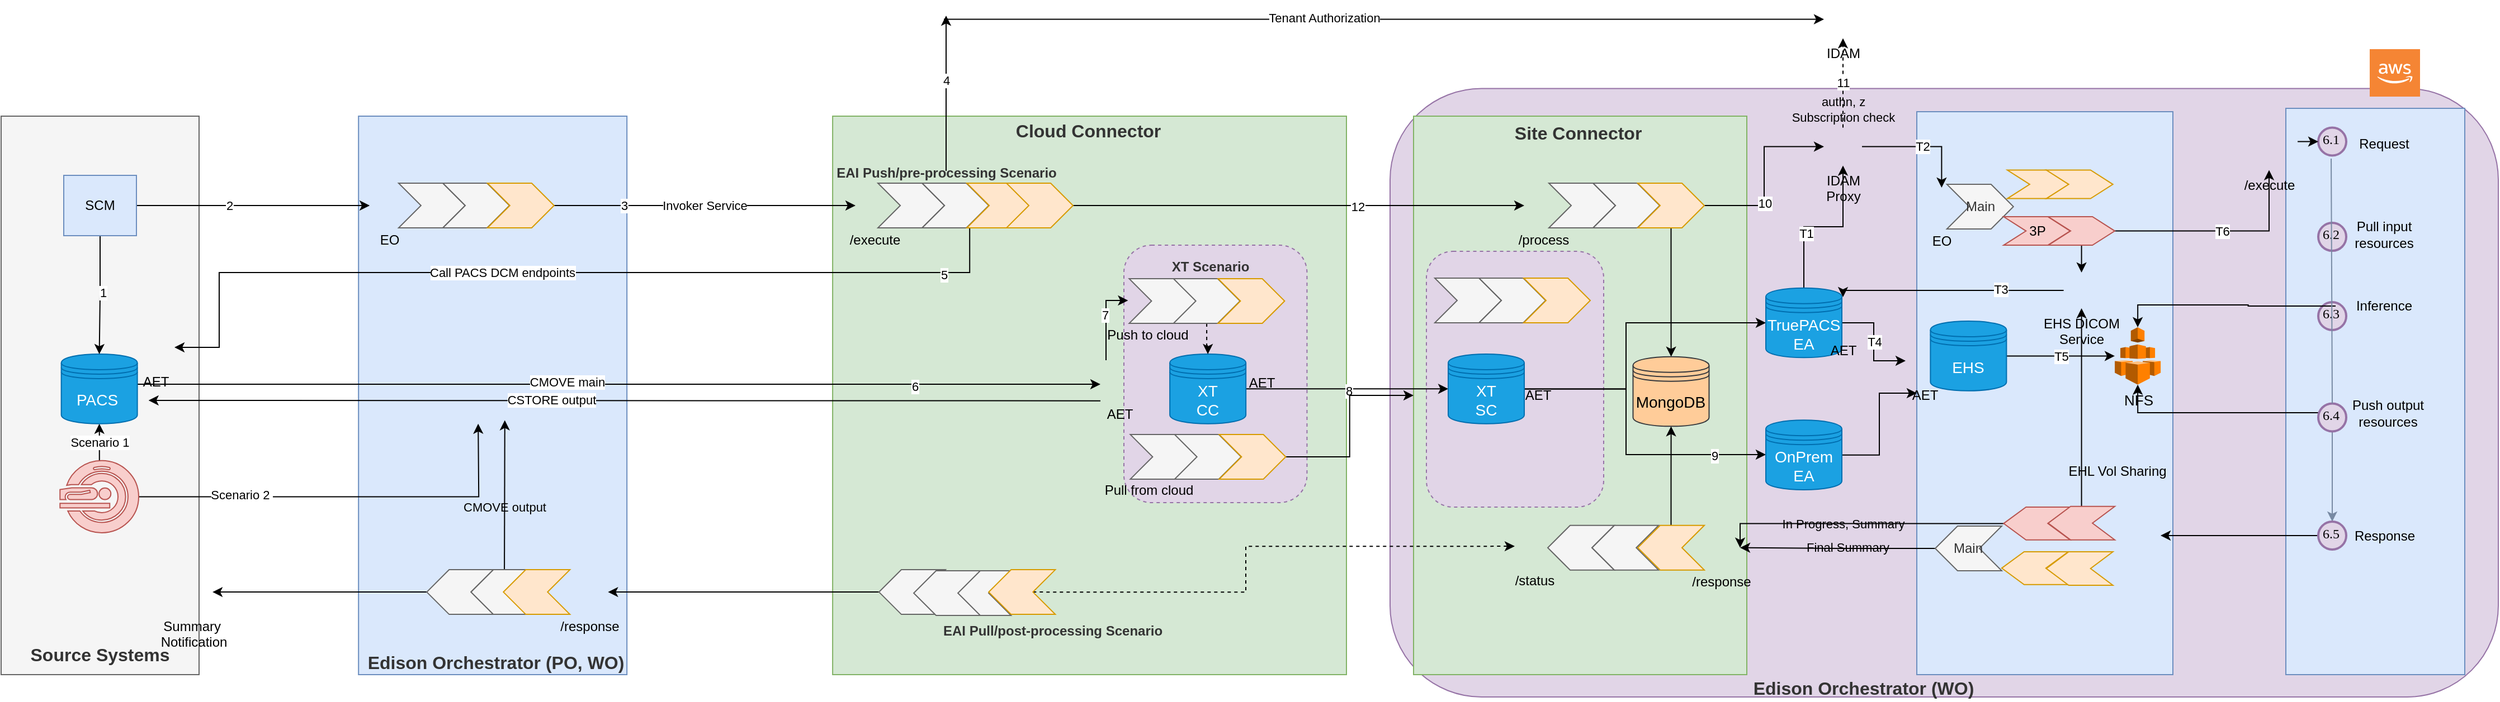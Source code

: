 <mxfile version="16.4.5" type="github">
  <diagram id="Tz2HhyrUHWOXNev4stH1" name="Page-2">
    <mxGraphModel dx="2062" dy="-406" grid="1" gridSize="10" guides="1" tooltips="1" connect="1" arrows="1" fold="1" page="0" pageScale="1" pageWidth="850" pageHeight="1100" math="0" shadow="0">
      <root>
        <mxCell id="myIwbRaZVC_E4C9uunCO-0" />
        <mxCell id="myIwbRaZVC_E4C9uunCO-1" parent="myIwbRaZVC_E4C9uunCO-0" />
        <mxCell id="nC5BWbBNHWPFv3tiznkC-10" value="" style="rounded=1;whiteSpace=wrap;html=1;labelBackgroundColor=none;fillColor=#e1d5e7;strokeColor=#9673a6;" parent="myIwbRaZVC_E4C9uunCO-1" vertex="1">
          <mxGeometry x="999" y="1515.25" width="991" height="544.75" as="geometry" />
        </mxCell>
        <mxCell id="q525oqmR9Ik2567Cov87-82" value="" style="rounded=0;whiteSpace=wrap;html=1;fillColor=#d5e8d4;strokeColor=#82b366;" parent="myIwbRaZVC_E4C9uunCO-1" vertex="1">
          <mxGeometry x="1020" y="1540" width="298" height="500" as="geometry" />
        </mxCell>
        <mxCell id="FsGYFDfkbAL3ZRBcVbpy-31" value="" style="rounded=1;whiteSpace=wrap;html=1;fillColor=#e1d5e7;dashed=1;strokeColor=#9673a6;" parent="myIwbRaZVC_E4C9uunCO-1" vertex="1">
          <mxGeometry x="1031.5" y="1661" width="158.5" height="229" as="geometry" />
        </mxCell>
        <mxCell id="6MZSM7XvLLBCz90r0ZZN-89" value="" style="rounded=0;whiteSpace=wrap;html=1;fillColor=#dae8fc;strokeColor=#6c8ebf;" parent="myIwbRaZVC_E4C9uunCO-1" vertex="1">
          <mxGeometry x="1470" y="1536" width="229" height="504" as="geometry" />
        </mxCell>
        <mxCell id="q525oqmR9Ik2567Cov87-46" value="" style="rounded=0;whiteSpace=wrap;html=1;fillColor=#d5e8d4;strokeColor=#82b366;" parent="myIwbRaZVC_E4C9uunCO-1" vertex="1">
          <mxGeometry x="500.55" y="1540" width="459.45" height="500" as="geometry" />
        </mxCell>
        <mxCell id="6MZSM7XvLLBCz90r0ZZN-74" value="" style="rounded=1;whiteSpace=wrap;html=1;fillColor=#e1d5e7;dashed=1;strokeColor=#9673a6;" parent="myIwbRaZVC_E4C9uunCO-1" vertex="1">
          <mxGeometry x="761" y="1655.54" width="163.72" height="230.46" as="geometry" />
        </mxCell>
        <mxCell id="q525oqmR9Ik2567Cov87-49" value="" style="rounded=0;whiteSpace=wrap;html=1;fillColor=#f5f5f5;strokeColor=#666666;fontColor=#333333;" parent="myIwbRaZVC_E4C9uunCO-1" vertex="1">
          <mxGeometry x="-243" y="1540" width="177" height="500" as="geometry" />
        </mxCell>
        <mxCell id="q525oqmR9Ik2567Cov87-47" value="" style="rounded=0;whiteSpace=wrap;html=1;fillColor=#dae8fc;strokeColor=#6c8ebf;" parent="myIwbRaZVC_E4C9uunCO-1" vertex="1">
          <mxGeometry x="76.59" y="1540" width="240" height="500" as="geometry" />
        </mxCell>
        <mxCell id="q525oqmR9Ik2567Cov87-51" value="Scenario 1" style="edgeStyle=orthogonalEdgeStyle;rounded=0;orthogonalLoop=1;jettySize=auto;html=1;entryX=0.5;entryY=1;entryDx=0;entryDy=0;" parent="myIwbRaZVC_E4C9uunCO-1" source="6WOh82OjY7P1tJpJxM6a-67" target="q525oqmR9Ik2567Cov87-2" edge="1">
          <mxGeometry relative="1" as="geometry" />
        </mxCell>
        <mxCell id="q525oqmR9Ik2567Cov87-52" value="" style="edgeStyle=orthogonalEdgeStyle;rounded=0;orthogonalLoop=1;jettySize=auto;html=1;entryX=0.5;entryY=1;entryDx=0;entryDy=0;" parent="myIwbRaZVC_E4C9uunCO-1" source="6WOh82OjY7P1tJpJxM6a-67" edge="1">
          <mxGeometry relative="1" as="geometry">
            <mxPoint x="183.59" y="1815.36" as="targetPoint" />
          </mxGeometry>
        </mxCell>
        <mxCell id="q525oqmR9Ik2567Cov87-53" value="Scenario 2&amp;nbsp;" style="edgeLabel;html=1;align=center;verticalAlign=middle;resizable=0;points=[];" parent="q525oqmR9Ik2567Cov87-52" vertex="1" connectable="0">
          <mxGeometry x="-0.502" y="2" relative="1" as="geometry">
            <mxPoint as="offset" />
          </mxGeometry>
        </mxCell>
        <mxCell id="6WOh82OjY7P1tJpJxM6a-67" value="" style="shape=mxgraph.signs.healthcare.mri;html=1;fillColor=#f8cecc;strokeColor=#b85450;verticalLabelPosition=bottom;verticalAlign=top;align=center;fontSize=14;" parent="myIwbRaZVC_E4C9uunCO-1" vertex="1">
          <mxGeometry x="-190.35" y="1848.39" width="70.35" height="64.61" as="geometry" />
        </mxCell>
        <mxCell id="q525oqmR9Ik2567Cov87-13" value="" style="edgeStyle=orthogonalEdgeStyle;rounded=0;orthogonalLoop=1;jettySize=auto;html=1;" parent="myIwbRaZVC_E4C9uunCO-1" source="q525oqmR9Ik2567Cov87-2" target="q525oqmR9Ik2567Cov87-19" edge="1">
          <mxGeometry relative="1" as="geometry">
            <mxPoint x="149.59" y="1784.18" as="targetPoint" />
            <Array as="points">
              <mxPoint x="150" y="1780" />
              <mxPoint x="150" y="1780" />
            </Array>
          </mxGeometry>
        </mxCell>
        <mxCell id="q525oqmR9Ik2567Cov87-14" value="CMOVE main" style="edgeLabel;html=1;align=center;verticalAlign=middle;resizable=0;points=[];" parent="q525oqmR9Ik2567Cov87-13" vertex="1" connectable="0">
          <mxGeometry x="-0.109" y="2" relative="1" as="geometry">
            <mxPoint as="offset" />
          </mxGeometry>
        </mxCell>
        <mxCell id="q525oqmR9Ik2567Cov87-68" value="6" style="edgeLabel;html=1;align=center;verticalAlign=middle;resizable=0;points=[];" parent="q525oqmR9Ik2567Cov87-13" vertex="1" connectable="0">
          <mxGeometry x="0.613" y="-2" relative="1" as="geometry">
            <mxPoint as="offset" />
          </mxGeometry>
        </mxCell>
        <mxCell id="q525oqmR9Ik2567Cov87-2" value="PACS&amp;nbsp;" style="shape=datastore;whiteSpace=wrap;html=1;fontSize=14;fillColor=#1ba1e2;strokeColor=#006EAF;fontColor=#ffffff;" parent="myIwbRaZVC_E4C9uunCO-1" vertex="1">
          <mxGeometry x="-189.18" y="1753" width="68" height="62.36" as="geometry" />
        </mxCell>
        <mxCell id="q525oqmR9Ik2567Cov87-3" value="/execute" style="shape=image;html=1;verticalAlign=top;verticalLabelPosition=bottom;labelBackgroundColor=none;imageAspect=0;aspect=fixed;image=https://cdn4.iconfinder.com/data/icons/web-development-5/500/api-code-window-128.png" parent="myIwbRaZVC_E4C9uunCO-1" vertex="1">
          <mxGeometry x="521" y="1603" width="34" height="34" as="geometry" />
        </mxCell>
        <mxCell id="q525oqmR9Ik2567Cov87-10" value="Invoker Service" style="edgeStyle=orthogonalEdgeStyle;rounded=0;orthogonalLoop=1;jettySize=auto;html=1;entryX=0;entryY=0.5;entryDx=0;entryDy=0;exitX=1;exitY=0.5;exitDx=0;exitDy=0;" parent="myIwbRaZVC_E4C9uunCO-1" source="q525oqmR9Ik2567Cov87-8" target="q525oqmR9Ik2567Cov87-3" edge="1">
          <mxGeometry relative="1" as="geometry">
            <mxPoint x="105.6" y="1720" as="targetPoint" />
            <Array as="points">
              <mxPoint x="390" y="1620" />
              <mxPoint x="390" y="1620" />
            </Array>
          </mxGeometry>
        </mxCell>
        <mxCell id="q525oqmR9Ik2567Cov87-69" value="3" style="edgeLabel;html=1;align=center;verticalAlign=middle;resizable=0;points=[];" parent="q525oqmR9Ik2567Cov87-10" vertex="1" connectable="0">
          <mxGeometry x="-0.535" relative="1" as="geometry">
            <mxPoint as="offset" />
          </mxGeometry>
        </mxCell>
        <mxCell id="q525oqmR9Ik2567Cov87-5" value="" style="shape=step;perimeter=stepPerimeter;whiteSpace=wrap;html=1;fixedSize=1;fillColor=#f5f5f5;strokeColor=#666666;fontColor=#333333;" parent="myIwbRaZVC_E4C9uunCO-1" vertex="1">
          <mxGeometry x="112.44" y="1600" width="59.5" height="40" as="geometry" />
        </mxCell>
        <mxCell id="q525oqmR9Ik2567Cov87-6" value="" style="shape=step;perimeter=stepPerimeter;whiteSpace=wrap;html=1;fixedSize=1;fillColor=#f5f5f5;strokeColor=#666666;fontColor=#333333;" parent="myIwbRaZVC_E4C9uunCO-1" vertex="1">
          <mxGeometry x="152.04" y="1600" width="59.5" height="40" as="geometry" />
        </mxCell>
        <mxCell id="q525oqmR9Ik2567Cov87-8" value="" style="shape=step;perimeter=stepPerimeter;whiteSpace=wrap;html=1;fixedSize=1;fillColor=#ffe6cc;strokeColor=#d79b00;" parent="myIwbRaZVC_E4C9uunCO-1" vertex="1">
          <mxGeometry x="191.94" y="1600" width="59.5" height="40" as="geometry" />
        </mxCell>
        <mxCell id="q525oqmR9Ik2567Cov87-11" value="Call PACS DCM endpoints" style="edgeStyle=orthogonalEdgeStyle;rounded=0;orthogonalLoop=1;jettySize=auto;html=1;exitX=0.75;exitY=1;exitDx=0;exitDy=0;" parent="myIwbRaZVC_E4C9uunCO-1" source="q525oqmR9Ik2567Cov87-37" target="q525oqmR9Ik2567Cov87-15" edge="1">
          <mxGeometry x="0.124" relative="1" as="geometry">
            <mxPoint x="115.7" y="1650" as="sourcePoint" />
            <mxPoint x="-44.68" y="1740" as="targetPoint" />
            <Array as="points">
              <mxPoint x="623" y="1680" />
              <mxPoint x="-48" y="1680" />
              <mxPoint x="-48" y="1747" />
            </Array>
            <mxPoint as="offset" />
          </mxGeometry>
        </mxCell>
        <mxCell id="q525oqmR9Ik2567Cov87-67" value="5" style="edgeLabel;html=1;align=center;verticalAlign=middle;resizable=0;points=[];" parent="q525oqmR9Ik2567Cov87-11" vertex="1" connectable="0">
          <mxGeometry x="-0.839" y="2" relative="1" as="geometry">
            <mxPoint as="offset" />
          </mxGeometry>
        </mxCell>
        <mxCell id="q525oqmR9Ik2567Cov87-15" value="AET" style="shape=image;html=1;verticalAlign=top;verticalLabelPosition=bottom;labelBackgroundColor=none;imageAspect=0;aspect=fixed;image=https://cdn4.iconfinder.com/data/icons/web-development-5/500/api-code-window-128.png" parent="myIwbRaZVC_E4C9uunCO-1" vertex="1">
          <mxGeometry x="-122.0" y="1730" width="34" height="34" as="geometry" />
        </mxCell>
        <mxCell id="r5pqU8U0AgEEiw9FuOvZ-11" value="" style="edgeStyle=orthogonalEdgeStyle;rounded=0;orthogonalLoop=1;jettySize=auto;html=1;entryX=0;entryY=0.5;entryDx=0;entryDy=0;" parent="myIwbRaZVC_E4C9uunCO-1" source="q525oqmR9Ik2567Cov87-19" target="u3qSGLMM-_wDBJlbKK_Q-0" edge="1">
          <mxGeometry relative="1" as="geometry">
            <Array as="points">
              <mxPoint x="745" y="1705" />
            </Array>
          </mxGeometry>
        </mxCell>
        <mxCell id="r5pqU8U0AgEEiw9FuOvZ-12" value="7" style="edgeLabel;html=1;align=center;verticalAlign=middle;resizable=0;points=[];" parent="r5pqU8U0AgEEiw9FuOvZ-11" connectable="0" vertex="1">
          <mxGeometry x="0.134" y="1" relative="1" as="geometry">
            <mxPoint y="1" as="offset" />
          </mxGeometry>
        </mxCell>
        <mxCell id="q525oqmR9Ik2567Cov87-19" value="AET" style="shape=image;html=1;verticalAlign=top;verticalLabelPosition=bottom;labelBackgroundColor=none;imageAspect=0;aspect=fixed;image=https://cdn4.iconfinder.com/data/icons/web-development-5/500/api-code-window-128.png" parent="myIwbRaZVC_E4C9uunCO-1" vertex="1">
          <mxGeometry x="740" y="1758.5" width="34" height="34" as="geometry" />
        </mxCell>
        <mxCell id="q525oqmR9Ik2567Cov87-63" value="" style="edgeStyle=orthogonalEdgeStyle;rounded=0;orthogonalLoop=1;jettySize=auto;html=1;entryX=0;entryY=0.5;entryDx=0;entryDy=0;" parent="myIwbRaZVC_E4C9uunCO-1" source="q525oqmR9Ik2567Cov87-28" target="q525oqmR9Ik2567Cov87-83" edge="1">
          <mxGeometry relative="1" as="geometry">
            <mxPoint x="936" y="1784" as="targetPoint" />
          </mxGeometry>
        </mxCell>
        <mxCell id="q525oqmR9Ik2567Cov87-75" value="8" style="edgeLabel;html=1;align=center;verticalAlign=middle;resizable=0;points=[];" parent="q525oqmR9Ik2567Cov87-63" vertex="1" connectable="0">
          <mxGeometry x="-0.002" y="-2" relative="1" as="geometry">
            <mxPoint x="1" as="offset" />
          </mxGeometry>
        </mxCell>
        <mxCell id="q525oqmR9Ik2567Cov87-28" value="XT&lt;br&gt;CC" style="shape=datastore;whiteSpace=wrap;html=1;fontSize=14;fillColor=#1ba1e2;strokeColor=#006EAF;fontColor=#ffffff;" parent="myIwbRaZVC_E4C9uunCO-1" vertex="1">
          <mxGeometry x="802.07" y="1753" width="68" height="62.36" as="geometry" />
        </mxCell>
        <mxCell id="q525oqmR9Ik2567Cov87-30" value="AET" style="shape=image;html=1;verticalAlign=top;verticalLabelPosition=bottom;labelBackgroundColor=none;imageAspect=0;aspect=fixed;image=https://cdn4.iconfinder.com/data/icons/web-development-5/500/api-code-window-128.png" parent="myIwbRaZVC_E4C9uunCO-1" vertex="1">
          <mxGeometry x="867.42" y="1730.54" width="34" height="34" as="geometry" />
        </mxCell>
        <mxCell id="q525oqmR9Ik2567Cov87-32" value="" style="edgeStyle=orthogonalEdgeStyle;rounded=0;orthogonalLoop=1;jettySize=auto;html=1;" parent="myIwbRaZVC_E4C9uunCO-1" source="q525oqmR9Ik2567Cov87-31" target="q525oqmR9Ik2567Cov87-2" edge="1">
          <mxGeometry relative="1" as="geometry" />
        </mxCell>
        <mxCell id="q525oqmR9Ik2567Cov87-65" value="1" style="edgeLabel;html=1;align=center;verticalAlign=middle;resizable=0;points=[];" parent="q525oqmR9Ik2567Cov87-32" vertex="1" connectable="0">
          <mxGeometry x="-0.044" y="2" relative="1" as="geometry">
            <mxPoint as="offset" />
          </mxGeometry>
        </mxCell>
        <mxCell id="q525oqmR9Ik2567Cov87-35" value="" style="edgeStyle=orthogonalEdgeStyle;rounded=0;orthogonalLoop=1;jettySize=auto;html=1;entryX=0;entryY=0.5;entryDx=0;entryDy=0;" parent="myIwbRaZVC_E4C9uunCO-1" source="q525oqmR9Ik2567Cov87-31" target="q525oqmR9Ik2567Cov87-33" edge="1">
          <mxGeometry relative="1" as="geometry">
            <mxPoint x="-1.18" y="1623" as="targetPoint" />
          </mxGeometry>
        </mxCell>
        <mxCell id="q525oqmR9Ik2567Cov87-66" value="2" style="edgeLabel;html=1;align=center;verticalAlign=middle;resizable=0;points=[];" parent="q525oqmR9Ik2567Cov87-35" vertex="1" connectable="0">
          <mxGeometry x="-0.209" relative="1" as="geometry">
            <mxPoint as="offset" />
          </mxGeometry>
        </mxCell>
        <mxCell id="q525oqmR9Ik2567Cov87-31" value="SCM" style="rounded=0;whiteSpace=wrap;html=1;fillColor=#dae8fc;strokeColor=#6c8ebf;" parent="myIwbRaZVC_E4C9uunCO-1" vertex="1">
          <mxGeometry x="-187" y="1593" width="65" height="54" as="geometry" />
        </mxCell>
        <mxCell id="q525oqmR9Ik2567Cov87-33" value="EO" style="shape=image;html=1;verticalAlign=top;verticalLabelPosition=bottom;labelBackgroundColor=none;imageAspect=0;aspect=fixed;image=https://cdn4.iconfinder.com/data/icons/web-development-5/500/api-code-window-128.png" parent="myIwbRaZVC_E4C9uunCO-1" vertex="1">
          <mxGeometry x="86.59" y="1603" width="34" height="34" as="geometry" />
        </mxCell>
        <mxCell id="q525oqmR9Ik2567Cov87-36" value="" style="shape=step;perimeter=stepPerimeter;whiteSpace=wrap;html=1;fixedSize=1;fillColor=#f5f5f5;strokeColor=#666666;fontColor=#333333;" parent="myIwbRaZVC_E4C9uunCO-1" vertex="1">
          <mxGeometry x="541.05" y="1600" width="59.5" height="40" as="geometry" />
        </mxCell>
        <mxCell id="q525oqmR9Ik2567Cov87-37" value="" style="shape=step;perimeter=stepPerimeter;whiteSpace=wrap;html=1;fixedSize=1;fillColor=#f5f5f5;strokeColor=#666666;fontColor=#333333;" parent="myIwbRaZVC_E4C9uunCO-1" vertex="1">
          <mxGeometry x="580.65" y="1600" width="59.5" height="40" as="geometry" />
        </mxCell>
        <mxCell id="q525oqmR9Ik2567Cov87-38" value="" style="shape=step;perimeter=stepPerimeter;whiteSpace=wrap;html=1;fixedSize=1;fillColor=#ffe6cc;strokeColor=#d79b00;" parent="myIwbRaZVC_E4C9uunCO-1" vertex="1">
          <mxGeometry x="620.55" y="1600" width="59.5" height="40" as="geometry" />
        </mxCell>
        <mxCell id="q525oqmR9Ik2567Cov87-54" value="Cloud&amp;nbsp;Connector&amp;nbsp;" style="text;html=1;align=center;verticalAlign=middle;resizable=0;points=[];autosize=1;fontStyle=1;fontSize=16;labelBackgroundColor=none;fontColor=#333333;" parent="myIwbRaZVC_E4C9uunCO-1" vertex="1">
          <mxGeometry x="656.32" y="1543" width="150" height="20" as="geometry" />
        </mxCell>
        <mxCell id="q525oqmR9Ik2567Cov87-55" value="&lt;span style=&quot;font-size: 16px&quot;&gt;Edison&amp;nbsp;&lt;/span&gt;&lt;span style=&quot;font-size: 16px&quot;&gt;Orchestrator (PO, WO)&lt;/span&gt;" style="text;html=1;align=center;verticalAlign=middle;resizable=0;points=[];autosize=1;fontStyle=1;fontSize=16;labelBackgroundColor=none;fontColor=#333333;" parent="myIwbRaZVC_E4C9uunCO-1" vertex="1">
          <mxGeometry x="79.39" y="2017" width="239" height="23" as="geometry" />
        </mxCell>
        <mxCell id="q525oqmR9Ik2567Cov87-56" value="&lt;span style=&quot;font-size: 16px;&quot;&gt;Source Systems&lt;/span&gt;" style="text;html=1;align=center;verticalAlign=middle;resizable=0;points=[];autosize=1;fontStyle=1;fontSize=16;labelBackgroundColor=none;fontColor=#333333;" parent="myIwbRaZVC_E4C9uunCO-1" vertex="1">
          <mxGeometry x="-223" y="2010" width="135" height="23" as="geometry" />
        </mxCell>
        <mxCell id="q525oqmR9Ik2567Cov87-57" value="" style="shape=step;perimeter=stepPerimeter;whiteSpace=wrap;html=1;fixedSize=1;fillColor=#f5f5f5;strokeColor=#666666;fontColor=#333333;" parent="myIwbRaZVC_E4C9uunCO-1" vertex="1">
          <mxGeometry x="765.72" y="1685.54" width="61" height="40" as="geometry" />
        </mxCell>
        <mxCell id="u3qSGLMM-_wDBJlbKK_Q-5" value="" style="edgeStyle=orthogonalEdgeStyle;rounded=0;orthogonalLoop=1;jettySize=auto;html=1;dashed=1;entryX=0.5;entryY=0;entryDx=0;entryDy=0;" parent="myIwbRaZVC_E4C9uunCO-1" source="q525oqmR9Ik2567Cov87-58" target="q525oqmR9Ik2567Cov87-28" edge="1">
          <mxGeometry relative="1" as="geometry" />
        </mxCell>
        <mxCell id="q525oqmR9Ik2567Cov87-58" value="" style="shape=step;perimeter=stepPerimeter;whiteSpace=wrap;html=1;fixedSize=1;fillColor=#f5f5f5;strokeColor=#666666;fontColor=#333333;" parent="myIwbRaZVC_E4C9uunCO-1" vertex="1">
          <mxGeometry x="805.32" y="1685.54" width="59.5" height="40" as="geometry" />
        </mxCell>
        <mxCell id="q525oqmR9Ik2567Cov87-59" value="" style="shape=step;perimeter=stepPerimeter;whiteSpace=wrap;html=1;fixedSize=1;fillColor=#ffe6cc;strokeColor=#d79b00;" parent="myIwbRaZVC_E4C9uunCO-1" vertex="1">
          <mxGeometry x="845.22" y="1685.54" width="59.5" height="40" as="geometry" />
        </mxCell>
        <mxCell id="q525oqmR9Ik2567Cov87-60" value="&lt;font style=&quot;font-size: 12px&quot;&gt;XT Scenario&lt;/font&gt;" style="text;html=1;align=center;verticalAlign=middle;resizable=0;points=[];autosize=1;fontStyle=1;fontSize=16;labelBackgroundColor=none;fontColor=#333333;" parent="myIwbRaZVC_E4C9uunCO-1" vertex="1">
          <mxGeometry x="798.92" y="1660.54" width="79" height="24" as="geometry" />
        </mxCell>
        <mxCell id="r5pqU8U0AgEEiw9FuOvZ-8" value="" style="edgeStyle=orthogonalEdgeStyle;rounded=0;orthogonalLoop=1;jettySize=auto;html=1;exitX=0.5;exitY=0.5;exitDx=0;exitDy=0;exitPerimeter=0;" parent="myIwbRaZVC_E4C9uunCO-1" source="q525oqmR9Ik2567Cov87-61" edge="1">
          <mxGeometry relative="1" as="geometry">
            <mxPoint x="602" y="1450" as="targetPoint" />
          </mxGeometry>
        </mxCell>
        <mxCell id="r5pqU8U0AgEEiw9FuOvZ-9" value="4" style="edgeLabel;html=1;align=center;verticalAlign=middle;resizable=0;points=[];" parent="r5pqU8U0AgEEiw9FuOvZ-8" connectable="0" vertex="1">
          <mxGeometry x="0.165" y="1" relative="1" as="geometry">
            <mxPoint as="offset" />
          </mxGeometry>
        </mxCell>
        <mxCell id="q525oqmR9Ik2567Cov87-61" value="&lt;font style=&quot;font-size: 12px&quot;&gt;EAI Push/pre-processing Scenario&lt;/font&gt;" style="text;html=1;align=center;verticalAlign=middle;resizable=0;points=[];autosize=1;fontStyle=1;fontSize=16;labelBackgroundColor=none;fontColor=#333333;" parent="myIwbRaZVC_E4C9uunCO-1" vertex="1">
          <mxGeometry x="499" y="1577" width="206" height="24" as="geometry" />
        </mxCell>
        <mxCell id="q525oqmR9Ik2567Cov87-80" value="" style="edgeStyle=orthogonalEdgeStyle;rounded=0;orthogonalLoop=1;jettySize=auto;html=1;entryX=0;entryY=0.5;entryDx=0;entryDy=0;" parent="myIwbRaZVC_E4C9uunCO-1" source="q525oqmR9Ik2567Cov87-76" target="q525oqmR9Ik2567Cov87-78" edge="1">
          <mxGeometry relative="1" as="geometry">
            <mxPoint x="815.5" y="1620" as="targetPoint" />
          </mxGeometry>
        </mxCell>
        <mxCell id="q525oqmR9Ik2567Cov87-81" value="12" style="edgeLabel;html=1;align=center;verticalAlign=middle;resizable=0;points=[];" parent="q525oqmR9Ik2567Cov87-80" vertex="1" connectable="0">
          <mxGeometry x="0.257" y="-1" relative="1" as="geometry">
            <mxPoint x="1" as="offset" />
          </mxGeometry>
        </mxCell>
        <mxCell id="FsGYFDfkbAL3ZRBcVbpy-36" value="" style="edgeStyle=orthogonalEdgeStyle;rounded=0;orthogonalLoop=1;jettySize=auto;html=1;entryX=0;entryY=0.5;entryDx=0;entryDy=0;dashed=1;exitX=0;exitY=0.5;exitDx=0;exitDy=0;" parent="myIwbRaZVC_E4C9uunCO-1" source="hUA2dAzTewmcBaVwPkn6-7" target="FsGYFDfkbAL3ZRBcVbpy-32" edge="1">
          <mxGeometry relative="1" as="geometry">
            <Array as="points">
              <mxPoint x="870" y="1967" />
              <mxPoint x="870" y="1925" />
            </Array>
            <mxPoint x="634.425" y="1881" as="sourcePoint" />
          </mxGeometry>
        </mxCell>
        <mxCell id="q525oqmR9Ik2567Cov87-76" value="" style="shape=step;perimeter=stepPerimeter;whiteSpace=wrap;html=1;fixedSize=1;fillColor=#ffe6cc;strokeColor=#d79b00;" parent="myIwbRaZVC_E4C9uunCO-1" vertex="1">
          <mxGeometry x="656" y="1600" width="59.5" height="40" as="geometry" />
        </mxCell>
        <mxCell id="q525oqmR9Ik2567Cov87-78" value="/process" style="shape=image;html=1;verticalAlign=top;verticalLabelPosition=bottom;labelBackgroundColor=none;imageAspect=0;aspect=fixed;image=https://cdn4.iconfinder.com/data/icons/web-development-5/500/api-code-window-128.png" parent="myIwbRaZVC_E4C9uunCO-1" vertex="1">
          <mxGeometry x="1119" y="1603" width="34" height="34" as="geometry" />
        </mxCell>
        <mxCell id="q525oqmR9Ik2567Cov87-87" value="" style="edgeStyle=orthogonalEdgeStyle;rounded=0;orthogonalLoop=1;jettySize=auto;html=1;" parent="myIwbRaZVC_E4C9uunCO-1" source="q525oqmR9Ik2567Cov87-83" target="q525oqmR9Ik2567Cov87-86" edge="1">
          <mxGeometry relative="1" as="geometry">
            <Array as="points">
              <mxPoint x="1210" y="1784" />
              <mxPoint x="1210" y="1843" />
            </Array>
          </mxGeometry>
        </mxCell>
        <mxCell id="r5pqU8U0AgEEiw9FuOvZ-14" value="9" style="edgeLabel;html=1;align=center;verticalAlign=middle;resizable=0;points=[];" parent="q525oqmR9Ik2567Cov87-87" connectable="0" vertex="1">
          <mxGeometry x="0.665" y="-1" relative="1" as="geometry">
            <mxPoint as="offset" />
          </mxGeometry>
        </mxCell>
        <mxCell id="q525oqmR9Ik2567Cov87-88" value="" style="edgeStyle=orthogonalEdgeStyle;rounded=0;orthogonalLoop=1;jettySize=auto;html=1;entryX=0;entryY=0.5;entryDx=0;entryDy=0;" parent="myIwbRaZVC_E4C9uunCO-1" source="q525oqmR9Ik2567Cov87-83" target="q525oqmR9Ik2567Cov87-85" edge="1">
          <mxGeometry relative="1" as="geometry">
            <Array as="points">
              <mxPoint x="1210" y="1784" />
              <mxPoint x="1210" y="1725" />
            </Array>
          </mxGeometry>
        </mxCell>
        <mxCell id="q525oqmR9Ik2567Cov87-83" value="XT&lt;br&gt;SC" style="shape=datastore;whiteSpace=wrap;html=1;fontSize=14;fillColor=#1ba1e2;strokeColor=#006EAF;fontColor=#ffffff;" parent="myIwbRaZVC_E4C9uunCO-1" vertex="1">
          <mxGeometry x="1051" y="1753" width="68" height="62.36" as="geometry" />
        </mxCell>
        <mxCell id="q525oqmR9Ik2567Cov87-84" value="Site Connector&amp;nbsp;" style="text;html=1;align=center;verticalAlign=middle;resizable=0;points=[];autosize=1;fontStyle=1;fontSize=16;labelBackgroundColor=none;fontColor=#333333;" parent="myIwbRaZVC_E4C9uunCO-1" vertex="1">
          <mxGeometry x="1105" y="1543" width="128" height="23" as="geometry" />
        </mxCell>
        <mxCell id="nC5BWbBNHWPFv3tiznkC-6" value="T4" style="edgeStyle=orthogonalEdgeStyle;rounded=0;orthogonalLoop=1;jettySize=auto;html=1;entryX=0;entryY=0.5;entryDx=0;entryDy=0;" parent="myIwbRaZVC_E4C9uunCO-1" source="q525oqmR9Ik2567Cov87-85" target="nC5BWbBNHWPFv3tiznkC-7" edge="1">
          <mxGeometry relative="1" as="geometry">
            <mxPoint x="1450" y="1790" as="targetPoint" />
          </mxGeometry>
        </mxCell>
        <mxCell id="r5pqU8U0AgEEiw9FuOvZ-15" value="" style="edgeStyle=orthogonalEdgeStyle;rounded=0;orthogonalLoop=1;jettySize=auto;html=1;" parent="myIwbRaZVC_E4C9uunCO-1" source="q525oqmR9Ik2567Cov87-85" target="oseVc4HdwnWh8EgqZ8Fy-0" edge="1">
          <mxGeometry relative="1" as="geometry" />
        </mxCell>
        <mxCell id="r5pqU8U0AgEEiw9FuOvZ-16" value="T1" style="edgeLabel;html=1;align=center;verticalAlign=middle;resizable=0;points=[];" parent="r5pqU8U0AgEEiw9FuOvZ-15" connectable="0" vertex="1">
          <mxGeometry x="-0.325" y="-2" relative="1" as="geometry">
            <mxPoint as="offset" />
          </mxGeometry>
        </mxCell>
        <mxCell id="q525oqmR9Ik2567Cov87-85" value="TruePACS EA" style="shape=datastore;whiteSpace=wrap;html=1;fontSize=14;fillColor=#1ba1e2;strokeColor=#006EAF;fontColor=#ffffff;" parent="myIwbRaZVC_E4C9uunCO-1" vertex="1">
          <mxGeometry x="1335" y="1693.82" width="68" height="62.36" as="geometry" />
        </mxCell>
        <mxCell id="r5pqU8U0AgEEiw9FuOvZ-17" value="" style="edgeStyle=orthogonalEdgeStyle;rounded=0;orthogonalLoop=1;jettySize=auto;html=1;" parent="myIwbRaZVC_E4C9uunCO-1" source="q525oqmR9Ik2567Cov87-86" target="6MZSM7XvLLBCz90r0ZZN-89" edge="1">
          <mxGeometry relative="1" as="geometry" />
        </mxCell>
        <mxCell id="q525oqmR9Ik2567Cov87-86" value="OnPrem&lt;br&gt;EA" style="shape=datastore;whiteSpace=wrap;html=1;fontSize=14;fillColor=#1ba1e2;strokeColor=#006EAF;fontColor=#ffffff;" parent="myIwbRaZVC_E4C9uunCO-1" vertex="1">
          <mxGeometry x="1335" y="1812.18" width="68" height="62.36" as="geometry" />
        </mxCell>
        <mxCell id="6MZSM7XvLLBCz90r0ZZN-0" value="" style="outlineConnect=0;dashed=0;verticalLabelPosition=bottom;verticalAlign=top;align=center;html=1;shape=mxgraph.aws3.cloud_2;fillColor=#F58534;gradientColor=none;" parent="myIwbRaZVC_E4C9uunCO-1" vertex="1">
          <mxGeometry x="1875" y="1480" width="45" height="42.5" as="geometry" />
        </mxCell>
        <mxCell id="6MZSM7XvLLBCz90r0ZZN-83" value="" style="shape=step;perimeter=stepPerimeter;whiteSpace=wrap;html=1;fixedSize=1;fillColor=#f5f5f5;strokeColor=#666666;fontColor=#333333;" parent="myIwbRaZVC_E4C9uunCO-1" vertex="1">
          <mxGeometry x="1141" y="1600" width="59.5" height="40" as="geometry" />
        </mxCell>
        <mxCell id="6MZSM7XvLLBCz90r0ZZN-84" value="" style="shape=step;perimeter=stepPerimeter;whiteSpace=wrap;html=1;fixedSize=1;fillColor=#f5f5f5;strokeColor=#666666;fontColor=#333333;" parent="myIwbRaZVC_E4C9uunCO-1" vertex="1">
          <mxGeometry x="1180.6" y="1600" width="59.5" height="40" as="geometry" />
        </mxCell>
        <mxCell id="6MZSM7XvLLBCz90r0ZZN-103" value="" style="edgeStyle=orthogonalEdgeStyle;rounded=0;orthogonalLoop=1;jettySize=auto;html=1;entryX=0;entryY=0.5;entryDx=0;entryDy=0;" parent="myIwbRaZVC_E4C9uunCO-1" source="6MZSM7XvLLBCz90r0ZZN-85" target="oseVc4HdwnWh8EgqZ8Fy-0" edge="1">
          <mxGeometry relative="1" as="geometry" />
        </mxCell>
        <mxCell id="r5pqU8U0AgEEiw9FuOvZ-18" value="10" style="edgeLabel;html=1;align=center;verticalAlign=middle;resizable=0;points=[];" parent="6MZSM7XvLLBCz90r0ZZN-103" connectable="0" vertex="1">
          <mxGeometry x="-0.297" relative="1" as="geometry">
            <mxPoint as="offset" />
          </mxGeometry>
        </mxCell>
        <mxCell id="YBiQRps2gjAF7GqjluW7-4" value="" style="edgeStyle=orthogonalEdgeStyle;rounded=0;orthogonalLoop=1;jettySize=auto;html=1;" parent="myIwbRaZVC_E4C9uunCO-1" source="6MZSM7XvLLBCz90r0ZZN-85" target="YBiQRps2gjAF7GqjluW7-3" edge="1">
          <mxGeometry relative="1" as="geometry" />
        </mxCell>
        <mxCell id="6MZSM7XvLLBCz90r0ZZN-85" value="" style="shape=step;perimeter=stepPerimeter;whiteSpace=wrap;html=1;fixedSize=1;fillColor=#ffe6cc;strokeColor=#d79b00;" parent="myIwbRaZVC_E4C9uunCO-1" vertex="1">
          <mxGeometry x="1220.5" y="1600" width="59.5" height="40" as="geometry" />
        </mxCell>
        <mxCell id="6MZSM7XvLLBCz90r0ZZN-86" value="" style="shape=step;perimeter=stepPerimeter;whiteSpace=wrap;html=1;fixedSize=1;fillColor=#f5f5f5;strokeColor=#666666;fontColor=#333333;" parent="myIwbRaZVC_E4C9uunCO-1" vertex="1">
          <mxGeometry x="1039" y="1685" width="59.5" height="40" as="geometry" />
        </mxCell>
        <mxCell id="6MZSM7XvLLBCz90r0ZZN-87" value="" style="shape=step;perimeter=stepPerimeter;whiteSpace=wrap;html=1;fixedSize=1;fillColor=#f5f5f5;strokeColor=#666666;fontColor=#333333;" parent="myIwbRaZVC_E4C9uunCO-1" vertex="1">
          <mxGeometry x="1078.6" y="1685" width="59.5" height="40" as="geometry" />
        </mxCell>
        <mxCell id="6MZSM7XvLLBCz90r0ZZN-88" value="" style="shape=step;perimeter=stepPerimeter;whiteSpace=wrap;html=1;fixedSize=1;fillColor=#ffe6cc;strokeColor=#d79b00;" parent="myIwbRaZVC_E4C9uunCO-1" vertex="1">
          <mxGeometry x="1118.5" y="1685" width="59.5" height="40" as="geometry" />
        </mxCell>
        <mxCell id="6MZSM7XvLLBCz90r0ZZN-92" value="Main" style="shape=step;perimeter=stepPerimeter;whiteSpace=wrap;html=1;fixedSize=1;fillColor=#f5f5f5;strokeColor=#666666;fontColor=#333333;" parent="myIwbRaZVC_E4C9uunCO-1" vertex="1">
          <mxGeometry x="1496.9" y="1601" width="59.5" height="40" as="geometry" />
        </mxCell>
        <mxCell id="nC5BWbBNHWPFv3tiznkC-4" value="" style="edgeStyle=orthogonalEdgeStyle;rounded=0;orthogonalLoop=1;jettySize=auto;html=1;exitX=0.5;exitY=1;exitDx=0;exitDy=0;" parent="myIwbRaZVC_E4C9uunCO-1" source="6MZSM7XvLLBCz90r0ZZN-94" target="nC5BWbBNHWPFv3tiznkC-3" edge="1">
          <mxGeometry relative="1" as="geometry" />
        </mxCell>
        <mxCell id="6MZSM7XvLLBCz90r0ZZN-93" value="3P" style="shape=step;perimeter=stepPerimeter;whiteSpace=wrap;html=1;fixedSize=1;fillColor=#f8cecc;strokeColor=#b85450;" parent="myIwbRaZVC_E4C9uunCO-1" vertex="1">
          <mxGeometry x="1547.65" y="1630" width="59.5" height="25.54" as="geometry" />
        </mxCell>
        <mxCell id="FsGYFDfkbAL3ZRBcVbpy-15" value="T6" style="edgeStyle=orthogonalEdgeStyle;rounded=0;orthogonalLoop=1;jettySize=auto;html=1;" parent="myIwbRaZVC_E4C9uunCO-1" source="6MZSM7XvLLBCz90r0ZZN-94" target="FsGYFDfkbAL3ZRBcVbpy-1" edge="1">
          <mxGeometry x="-0.003" relative="1" as="geometry">
            <mxPoint as="offset" />
          </mxGeometry>
        </mxCell>
        <mxCell id="6MZSM7XvLLBCz90r0ZZN-94" value="" style="shape=step;perimeter=stepPerimeter;whiteSpace=wrap;html=1;fixedSize=1;fillColor=#f8cecc;strokeColor=#b85450;" parent="myIwbRaZVC_E4C9uunCO-1" vertex="1">
          <mxGeometry x="1587.55" y="1630" width="59.5" height="25.54" as="geometry" />
        </mxCell>
        <mxCell id="6MZSM7XvLLBCz90r0ZZN-98" value="AET" style="shape=image;html=1;verticalAlign=top;verticalLabelPosition=bottom;labelBackgroundColor=none;imageAspect=0;aspect=fixed;image=https://cdn4.iconfinder.com/data/icons/web-development-5/500/api-code-window-128.png" parent="myIwbRaZVC_E4C9uunCO-1" vertex="1">
          <mxGeometry x="1114" y="1742" width="34" height="34" as="geometry" />
        </mxCell>
        <mxCell id="6MZSM7XvLLBCz90r0ZZN-99" value="EO" style="shape=image;html=1;verticalAlign=top;verticalLabelPosition=bottom;labelBackgroundColor=none;imageAspect=0;aspect=fixed;image=https://cdn4.iconfinder.com/data/icons/web-development-5/500/api-code-window-128.png" parent="myIwbRaZVC_E4C9uunCO-1" vertex="1">
          <mxGeometry x="1475.2" y="1604" width="34" height="34" as="geometry" />
        </mxCell>
        <mxCell id="6MZSM7XvLLBCz90r0ZZN-100" value="&lt;span style=&quot;font-size: 16px&quot;&gt;Edison&amp;nbsp;&lt;/span&gt;&lt;span style=&quot;font-size: 16px&quot;&gt;Orchestrator (WO)&lt;/span&gt;" style="text;html=1;align=center;verticalAlign=middle;resizable=0;points=[];autosize=1;fontStyle=1;fontSize=16;labelBackgroundColor=none;fontColor=#333333;" parent="myIwbRaZVC_E4C9uunCO-1" vertex="1">
          <mxGeometry x="1318" y="2040" width="207" height="23" as="geometry" />
        </mxCell>
        <mxCell id="6MZSM7XvLLBCz90r0ZZN-101" value="AET" style="shape=image;html=1;verticalAlign=top;verticalLabelPosition=bottom;labelBackgroundColor=none;imageAspect=0;aspect=fixed;image=https://cdn4.iconfinder.com/data/icons/web-development-5/500/api-code-window-128.png" parent="myIwbRaZVC_E4C9uunCO-1" vertex="1">
          <mxGeometry x="1387" y="1702" width="34" height="34" as="geometry" />
        </mxCell>
        <mxCell id="6MZSM7XvLLBCz90r0ZZN-104" value="" style="rounded=0;whiteSpace=wrap;html=1;fillColor=#dae8fc;strokeColor=#6c8ebf;" parent="myIwbRaZVC_E4C9uunCO-1" vertex="1">
          <mxGeometry x="1800" y="1533" width="160" height="507" as="geometry" />
        </mxCell>
        <mxCell id="FsGYFDfkbAL3ZRBcVbpy-0" value="" style="endArrow=classic;html=1;entryX=0.5;entryY=0;entryDx=0;entryDy=0;strokeColor=#788AA3;startArrow=none;" parent="myIwbRaZVC_E4C9uunCO-1" source="FsGYFDfkbAL3ZRBcVbpy-13" target="FsGYFDfkbAL3ZRBcVbpy-4" edge="1">
          <mxGeometry width="50" height="50" relative="1" as="geometry">
            <mxPoint x="1840.53" y="1578.0" as="sourcePoint" />
            <mxPoint x="1886.2" y="1578.5" as="targetPoint" />
          </mxGeometry>
        </mxCell>
        <mxCell id="FsGYFDfkbAL3ZRBcVbpy-1" value="/execute" style="shape=image;html=1;verticalAlign=top;verticalLabelPosition=bottom;labelBackgroundColor=none;imageAspect=0;aspect=fixed;image=https://cdn4.iconfinder.com/data/icons/web-development-5/500/api-code-window-128.png" parent="myIwbRaZVC_E4C9uunCO-1" vertex="1">
          <mxGeometry x="1759.53" y="1537.25" width="51" height="51" as="geometry" />
        </mxCell>
        <mxCell id="FsGYFDfkbAL3ZRBcVbpy-2" value="6.1" style="ellipse;whiteSpace=wrap;html=1;aspect=fixed;strokeWidth=2;fontFamily=Tahoma;spacingBottom=4;spacingRight=2;strokeColor=#9673a6;fillColor=#e1d5e7;" parent="myIwbRaZVC_E4C9uunCO-1" vertex="1">
          <mxGeometry x="1829" y="1550.25" width="25" height="25" as="geometry" />
        </mxCell>
        <mxCell id="FsGYFDfkbAL3ZRBcVbpy-3" value="6.2" style="ellipse;whiteSpace=wrap;html=1;aspect=fixed;strokeWidth=2;fontFamily=Tahoma;spacingBottom=4;spacingRight=2;strokeColor=#9673a6;fillColor=#e1d5e7;" parent="myIwbRaZVC_E4C9uunCO-1" vertex="1">
          <mxGeometry x="1829" y="1635.54" width="25" height="25" as="geometry" />
        </mxCell>
        <mxCell id="FsGYFDfkbAL3ZRBcVbpy-20" value="" style="edgeStyle=orthogonalEdgeStyle;rounded=0;orthogonalLoop=1;jettySize=auto;html=1;" parent="myIwbRaZVC_E4C9uunCO-1" source="FsGYFDfkbAL3ZRBcVbpy-4" target="FsGYFDfkbAL3ZRBcVbpy-19" edge="1">
          <mxGeometry relative="1" as="geometry">
            <Array as="points">
              <mxPoint x="1730" y="1916" />
              <mxPoint x="1730" y="1916" />
            </Array>
          </mxGeometry>
        </mxCell>
        <mxCell id="FsGYFDfkbAL3ZRBcVbpy-4" value="6.5" style="ellipse;whiteSpace=wrap;html=1;aspect=fixed;strokeWidth=2;fontFamily=Tahoma;spacingBottom=4;spacingRight=2;strokeColor=#9673a6;fillColor=#e1d5e7;fontStyle=0" parent="myIwbRaZVC_E4C9uunCO-1" vertex="1">
          <mxGeometry x="1829.0" y="1903" width="25" height="25" as="geometry" />
        </mxCell>
        <mxCell id="FsGYFDfkbAL3ZRBcVbpy-5" value="Request" style="text;html=1;strokeColor=none;fillColor=none;align=center;verticalAlign=middle;whiteSpace=wrap;rounded=0;" parent="myIwbRaZVC_E4C9uunCO-1" vertex="1">
          <mxGeometry x="1854" y="1555.25" width="68" height="20" as="geometry" />
        </mxCell>
        <mxCell id="FsGYFDfkbAL3ZRBcVbpy-6" value="Pull input resources" style="text;html=1;strokeColor=none;fillColor=none;align=center;verticalAlign=middle;whiteSpace=wrap;rounded=0;" parent="myIwbRaZVC_E4C9uunCO-1" vertex="1">
          <mxGeometry x="1844.5" y="1635.54" width="85.5" height="20" as="geometry" />
        </mxCell>
        <mxCell id="FsGYFDfkbAL3ZRBcVbpy-24" value="" style="edgeStyle=orthogonalEdgeStyle;rounded=0;orthogonalLoop=1;jettySize=auto;html=1;entryX=0.5;entryY=1;entryDx=0;entryDy=0;entryPerimeter=0;" parent="myIwbRaZVC_E4C9uunCO-1" source="FsGYFDfkbAL3ZRBcVbpy-7" target="nC5BWbBNHWPFv3tiznkC-0" edge="1">
          <mxGeometry relative="1" as="geometry">
            <mxPoint x="1765.45" y="1805.5" as="targetPoint" />
            <Array as="points">
              <mxPoint x="1668" y="1806" />
            </Array>
          </mxGeometry>
        </mxCell>
        <mxCell id="FsGYFDfkbAL3ZRBcVbpy-7" value="Push output&lt;br&gt;resources" style="text;html=1;strokeColor=none;fillColor=none;align=center;verticalAlign=middle;whiteSpace=wrap;rounded=0;" parent="myIwbRaZVC_E4C9uunCO-1" vertex="1">
          <mxGeometry x="1845.45" y="1795.5" width="92.8" height="20" as="geometry" />
        </mxCell>
        <mxCell id="FsGYFDfkbAL3ZRBcVbpy-8" value="Response" style="text;html=1;strokeColor=none;fillColor=none;align=center;verticalAlign=middle;whiteSpace=wrap;rounded=0;" parent="myIwbRaZVC_E4C9uunCO-1" vertex="1">
          <mxGeometry x="1854.01" y="1906.36" width="68.8" height="20" as="geometry" />
        </mxCell>
        <mxCell id="FsGYFDfkbAL3ZRBcVbpy-9" value="" style="endArrow=classic;html=1;exitX=1;exitY=0.5;exitDx=0;exitDy=0;entryX=0;entryY=0.5;entryDx=0;entryDy=0;" parent="myIwbRaZVC_E4C9uunCO-1" source="FsGYFDfkbAL3ZRBcVbpy-1" target="FsGYFDfkbAL3ZRBcVbpy-2" edge="1">
          <mxGeometry width="50" height="50" relative="1" as="geometry">
            <mxPoint x="1788" y="1604.45" as="sourcePoint" />
            <mxPoint x="1838" y="1554.45" as="targetPoint" />
          </mxGeometry>
        </mxCell>
        <mxCell id="FsGYFDfkbAL3ZRBcVbpy-10" value="6.3" style="ellipse;whiteSpace=wrap;html=1;aspect=fixed;strokeWidth=2;fontFamily=Tahoma;spacingBottom=4;spacingRight=2;strokeColor=#9673a6;fillColor=#e1d5e7;" parent="myIwbRaZVC_E4C9uunCO-1" vertex="1">
          <mxGeometry x="1829" y="1706.5" width="25" height="25" as="geometry" />
        </mxCell>
        <mxCell id="FsGYFDfkbAL3ZRBcVbpy-22" value="" style="edgeStyle=orthogonalEdgeStyle;rounded=0;orthogonalLoop=1;jettySize=auto;html=1;entryX=0.5;entryY=0;entryDx=0;entryDy=0;entryPerimeter=0;" parent="myIwbRaZVC_E4C9uunCO-1" source="FsGYFDfkbAL3ZRBcVbpy-11" target="nC5BWbBNHWPFv3tiznkC-0" edge="1">
          <mxGeometry relative="1" as="geometry">
            <mxPoint x="1764.5" y="1719" as="targetPoint" />
          </mxGeometry>
        </mxCell>
        <mxCell id="FsGYFDfkbAL3ZRBcVbpy-11" value="Inference" style="text;html=1;strokeColor=none;fillColor=none;align=center;verticalAlign=middle;whiteSpace=wrap;rounded=0;" parent="myIwbRaZVC_E4C9uunCO-1" vertex="1">
          <mxGeometry x="1844.5" y="1700" width="85.5" height="20" as="geometry" />
        </mxCell>
        <mxCell id="FsGYFDfkbAL3ZRBcVbpy-13" value="6.4" style="ellipse;whiteSpace=wrap;html=1;aspect=fixed;strokeWidth=2;fontFamily=Tahoma;spacingBottom=4;spacingRight=2;strokeColor=#9673a6;fillColor=#e1d5e7;" parent="myIwbRaZVC_E4C9uunCO-1" vertex="1">
          <mxGeometry x="1829" y="1797.21" width="25" height="25" as="geometry" />
        </mxCell>
        <mxCell id="FsGYFDfkbAL3ZRBcVbpy-14" value="" style="endArrow=none;html=1;entryX=0.5;entryY=0;entryDx=0;entryDy=0;strokeColor=#788AA3;" parent="myIwbRaZVC_E4C9uunCO-1" target="FsGYFDfkbAL3ZRBcVbpy-13" edge="1">
          <mxGeometry width="50" height="50" relative="1" as="geometry">
            <mxPoint x="1840.53" y="1578.0" as="sourcePoint" />
            <mxPoint x="1841.5" y="1901.5" as="targetPoint" />
          </mxGeometry>
        </mxCell>
        <mxCell id="FsGYFDfkbAL3ZRBcVbpy-30" value="" style="edgeStyle=orthogonalEdgeStyle;rounded=0;orthogonalLoop=1;jettySize=auto;html=1;entryX=1;entryY=0.5;entryDx=0;entryDy=0;" parent="myIwbRaZVC_E4C9uunCO-1" source="FsGYFDfkbAL3ZRBcVbpy-16" target="FsGYFDfkbAL3ZRBcVbpy-29" edge="1">
          <mxGeometry relative="1" as="geometry" />
        </mxCell>
        <mxCell id="oseVc4HdwnWh8EgqZ8Fy-6" value="Final Summary" style="edgeLabel;html=1;align=center;verticalAlign=middle;resizable=0;points=[];labelBackgroundColor=none;" parent="FsGYFDfkbAL3ZRBcVbpy-30" vertex="1" connectable="0">
          <mxGeometry x="-0.104" y="-1" relative="1" as="geometry">
            <mxPoint as="offset" />
          </mxGeometry>
        </mxCell>
        <mxCell id="FsGYFDfkbAL3ZRBcVbpy-16" value="Main" style="shape=step;perimeter=stepPerimeter;whiteSpace=wrap;html=1;fixedSize=1;fillColor=#f5f5f5;strokeColor=#666666;fontColor=#333333;direction=west;" parent="myIwbRaZVC_E4C9uunCO-1" vertex="1">
          <mxGeometry x="1486.45" y="1907.0" width="59.5" height="40" as="geometry" />
        </mxCell>
        <mxCell id="nC5BWbBNHWPFv3tiznkC-9" value="" style="edgeStyle=orthogonalEdgeStyle;rounded=0;orthogonalLoop=1;jettySize=auto;html=1;entryX=0.5;entryY=1;entryDx=0;entryDy=0;exitX=0.5;exitY=1;exitDx=0;exitDy=0;" parent="myIwbRaZVC_E4C9uunCO-1" source="FsGYFDfkbAL3ZRBcVbpy-18" target="nC5BWbBNHWPFv3tiznkC-3" edge="1">
          <mxGeometry relative="1" as="geometry">
            <mxPoint x="1584.35" y="1826.36" as="targetPoint" />
          </mxGeometry>
        </mxCell>
        <mxCell id="oseVc4HdwnWh8EgqZ8Fy-4" value="" style="edgeStyle=orthogonalEdgeStyle;rounded=0;orthogonalLoop=1;jettySize=auto;html=1;entryX=1;entryY=0.5;entryDx=0;entryDy=0;" parent="myIwbRaZVC_E4C9uunCO-1" source="FsGYFDfkbAL3ZRBcVbpy-17" target="FsGYFDfkbAL3ZRBcVbpy-29" edge="1">
          <mxGeometry relative="1" as="geometry">
            <mxPoint x="1320" y="1930" as="targetPoint" />
            <Array as="points">
              <mxPoint x="1312" y="1905" />
            </Array>
          </mxGeometry>
        </mxCell>
        <mxCell id="oseVc4HdwnWh8EgqZ8Fy-5" value="In Progress, Summary" style="edgeLabel;html=1;align=center;verticalAlign=middle;resizable=0;points=[];labelBackgroundColor=none;" parent="oseVc4HdwnWh8EgqZ8Fy-4" vertex="1" connectable="0">
          <mxGeometry x="-0.189" y="-1" relative="1" as="geometry">
            <mxPoint x="-39" y="1" as="offset" />
          </mxGeometry>
        </mxCell>
        <mxCell id="FsGYFDfkbAL3ZRBcVbpy-17" value="" style="shape=step;perimeter=stepPerimeter;whiteSpace=wrap;html=1;fixedSize=1;fillColor=#f8cecc;strokeColor=#b85450;direction=west;" parent="myIwbRaZVC_E4C9uunCO-1" vertex="1">
          <mxGeometry x="1547.65" y="1890" width="59.5" height="29.36" as="geometry" />
        </mxCell>
        <mxCell id="FsGYFDfkbAL3ZRBcVbpy-18" value="" style="shape=step;perimeter=stepPerimeter;whiteSpace=wrap;html=1;fixedSize=1;fillColor=#f8cecc;strokeColor=#b85450;direction=west;" parent="myIwbRaZVC_E4C9uunCO-1" vertex="1">
          <mxGeometry x="1587.55" y="1889.36" width="59.5" height="30" as="geometry" />
        </mxCell>
        <mxCell id="FsGYFDfkbAL3ZRBcVbpy-19" value="" style="shape=image;html=1;verticalAlign=top;verticalLabelPosition=bottom;labelBackgroundColor=none;imageAspect=0;aspect=fixed;image=https://cdn4.iconfinder.com/data/icons/web-development-5/500/api-code-window-128.png" parent="myIwbRaZVC_E4C9uunCO-1" vertex="1">
          <mxGeometry x="1654" y="1909.36" width="34" height="34" as="geometry" />
        </mxCell>
        <mxCell id="FsGYFDfkbAL3ZRBcVbpy-26" value="" style="shape=step;perimeter=stepPerimeter;whiteSpace=wrap;html=1;fixedSize=1;fillColor=#f5f5f5;strokeColor=#666666;fontColor=#333333;direction=west;" parent="myIwbRaZVC_E4C9uunCO-1" vertex="1">
          <mxGeometry x="1140" y="1906.36" width="59.5" height="40" as="geometry" />
        </mxCell>
        <mxCell id="FsGYFDfkbAL3ZRBcVbpy-27" value="" style="shape=step;perimeter=stepPerimeter;whiteSpace=wrap;html=1;fixedSize=1;fillColor=#f5f5f5;strokeColor=#666666;fontColor=#333333;direction=west;" parent="myIwbRaZVC_E4C9uunCO-1" vertex="1">
          <mxGeometry x="1179.6" y="1906.36" width="59.5" height="40" as="geometry" />
        </mxCell>
        <mxCell id="YBiQRps2gjAF7GqjluW7-5" value="" style="edgeStyle=orthogonalEdgeStyle;rounded=0;orthogonalLoop=1;jettySize=auto;html=1;" parent="myIwbRaZVC_E4C9uunCO-1" source="FsGYFDfkbAL3ZRBcVbpy-28" target="YBiQRps2gjAF7GqjluW7-3" edge="1">
          <mxGeometry relative="1" as="geometry" />
        </mxCell>
        <mxCell id="FsGYFDfkbAL3ZRBcVbpy-28" value="" style="shape=step;perimeter=stepPerimeter;whiteSpace=wrap;html=1;fixedSize=1;fillColor=#ffe6cc;strokeColor=#d79b00;direction=west;" parent="myIwbRaZVC_E4C9uunCO-1" vertex="1">
          <mxGeometry x="1220.5" y="1906.36" width="59.5" height="40" as="geometry" />
        </mxCell>
        <mxCell id="FsGYFDfkbAL3ZRBcVbpy-29" value="/response" style="shape=image;html=1;verticalAlign=top;verticalLabelPosition=bottom;labelBackgroundColor=none;imageAspect=0;aspect=fixed;image=https://cdn4.iconfinder.com/data/icons/web-development-5/500/api-code-window-128.png" parent="myIwbRaZVC_E4C9uunCO-1" vertex="1">
          <mxGeometry x="1278" y="1909.36" width="34" height="34" as="geometry" />
        </mxCell>
        <mxCell id="FsGYFDfkbAL3ZRBcVbpy-32" value="/status" style="shape=image;html=1;verticalAlign=top;verticalLabelPosition=bottom;labelBackgroundColor=none;imageAspect=0;aspect=fixed;image=https://cdn4.iconfinder.com/data/icons/web-development-5/500/api-code-window-128.png" parent="myIwbRaZVC_E4C9uunCO-1" vertex="1">
          <mxGeometry x="1110.5" y="1908.06" width="34" height="34" as="geometry" />
        </mxCell>
        <mxCell id="u3qSGLMM-_wDBJlbKK_Q-0" value="Push to cloud" style="shape=image;html=1;verticalAlign=top;verticalLabelPosition=bottom;labelBackgroundColor=none;imageAspect=0;aspect=fixed;image=https://cdn4.iconfinder.com/data/icons/web-development-5/500/api-code-window-128.png" parent="myIwbRaZVC_E4C9uunCO-1" vertex="1">
          <mxGeometry x="764.72" y="1688" width="34" height="34" as="geometry" />
        </mxCell>
        <mxCell id="u3qSGLMM-_wDBJlbKK_Q-1" value="" style="shape=step;perimeter=stepPerimeter;whiteSpace=wrap;html=1;fixedSize=1;fillColor=#f5f5f5;strokeColor=#666666;fontColor=#333333;" parent="myIwbRaZVC_E4C9uunCO-1" vertex="1">
          <mxGeometry x="766.72" y="1825" width="61" height="40" as="geometry" />
        </mxCell>
        <mxCell id="u3qSGLMM-_wDBJlbKK_Q-2" value="" style="shape=step;perimeter=stepPerimeter;whiteSpace=wrap;html=1;fixedSize=1;fillColor=#f5f5f5;strokeColor=#666666;fontColor=#333333;" parent="myIwbRaZVC_E4C9uunCO-1" vertex="1">
          <mxGeometry x="806.32" y="1825" width="59.5" height="40" as="geometry" />
        </mxCell>
        <mxCell id="R7VJXDeurN7EVdI3svxh-0" value="" style="edgeStyle=orthogonalEdgeStyle;rounded=0;orthogonalLoop=1;jettySize=auto;html=1;" edge="1" parent="myIwbRaZVC_E4C9uunCO-1" source="u3qSGLMM-_wDBJlbKK_Q-3" target="q525oqmR9Ik2567Cov87-82">
          <mxGeometry relative="1" as="geometry" />
        </mxCell>
        <mxCell id="u3qSGLMM-_wDBJlbKK_Q-3" value="" style="shape=step;perimeter=stepPerimeter;whiteSpace=wrap;html=1;fixedSize=1;fillColor=#ffe6cc;strokeColor=#d79b00;" parent="myIwbRaZVC_E4C9uunCO-1" vertex="1">
          <mxGeometry x="846.22" y="1825" width="59.5" height="40" as="geometry" />
        </mxCell>
        <mxCell id="u3qSGLMM-_wDBJlbKK_Q-4" value="Pull from cloud" style="shape=image;html=1;verticalAlign=top;verticalLabelPosition=bottom;labelBackgroundColor=none;imageAspect=0;aspect=fixed;image=https://cdn4.iconfinder.com/data/icons/web-development-5/500/api-code-window-128.png" parent="myIwbRaZVC_E4C9uunCO-1" vertex="1">
          <mxGeometry x="765.72" y="1827.46" width="34" height="34" as="geometry" />
        </mxCell>
        <mxCell id="u3qSGLMM-_wDBJlbKK_Q-10" value="&lt;font style=&quot;font-size: 12px&quot;&gt;EAI Pull/post-processing Scenario&lt;/font&gt;" style="text;html=1;align=center;verticalAlign=middle;resizable=0;points=[];autosize=1;fontStyle=1;fontSize=16;labelBackgroundColor=none;fontColor=#333333;" parent="myIwbRaZVC_E4C9uunCO-1" vertex="1">
          <mxGeometry x="593.72" y="1987" width="206" height="24" as="geometry" />
        </mxCell>
        <mxCell id="nC5BWbBNHWPFv3tiznkC-2" value="T5" style="edgeStyle=orthogonalEdgeStyle;rounded=0;orthogonalLoop=1;jettySize=auto;html=1;" parent="myIwbRaZVC_E4C9uunCO-1" source="YBiQRps2gjAF7GqjluW7-2" target="nC5BWbBNHWPFv3tiznkC-0" edge="1">
          <mxGeometry relative="1" as="geometry" />
        </mxCell>
        <mxCell id="YBiQRps2gjAF7GqjluW7-2" value="EHS" style="shape=datastore;whiteSpace=wrap;html=1;fontSize=14;fillColor=#1ba1e2;strokeColor=#006EAF;fontColor=#ffffff;" parent="myIwbRaZVC_E4C9uunCO-1" vertex="1">
          <mxGeometry x="1482.2" y="1723.52" width="68" height="62.36" as="geometry" />
        </mxCell>
        <mxCell id="YBiQRps2gjAF7GqjluW7-3" value="MongoDB" style="shape=datastore;whiteSpace=wrap;html=1;fontSize=14;fillColor=#ffcc99;strokeColor=#36393d;" parent="myIwbRaZVC_E4C9uunCO-1" vertex="1">
          <mxGeometry x="1216.25" y="1755.32" width="68" height="62.36" as="geometry" />
        </mxCell>
        <mxCell id="hUA2dAzTewmcBaVwPkn6-11" value="" style="edgeStyle=orthogonalEdgeStyle;rounded=0;orthogonalLoop=1;jettySize=auto;html=1;entryX=0.5;entryY=0;entryDx=0;entryDy=0;" parent="myIwbRaZVC_E4C9uunCO-1" source="hUA2dAzTewmcBaVwPkn6-0" target="hUA2dAzTewmcBaVwPkn6-4" edge="1">
          <mxGeometry relative="1" as="geometry">
            <mxPoint x="-9.95" y="1966.06" as="targetPoint" />
          </mxGeometry>
        </mxCell>
        <mxCell id="hUA2dAzTewmcBaVwPkn6-0" value="" style="shape=step;perimeter=stepPerimeter;whiteSpace=wrap;html=1;fixedSize=1;fillColor=#f5f5f5;strokeColor=#666666;fontColor=#333333;direction=west;" parent="myIwbRaZVC_E4C9uunCO-1" vertex="1">
          <mxGeometry x="137.64" y="1946.06" width="59.5" height="40" as="geometry" />
        </mxCell>
        <mxCell id="nC5BWbBNHWPFv3tiznkC-21" value="" style="edgeStyle=none;rounded=0;orthogonalLoop=1;jettySize=auto;html=1;entryX=0.85;entryY=0.95;entryDx=0;entryDy=0;entryPerimeter=0;" parent="myIwbRaZVC_E4C9uunCO-1" source="hUA2dAzTewmcBaVwPkn6-1" edge="1">
          <mxGeometry relative="1" as="geometry">
            <mxPoint x="207.39" y="1812.242" as="targetPoint" />
          </mxGeometry>
        </mxCell>
        <mxCell id="nC5BWbBNHWPFv3tiznkC-22" value="CMOVE output" style="edgeLabel;html=1;align=center;verticalAlign=middle;resizable=0;points=[];labelBackgroundColor=none;" parent="nC5BWbBNHWPFv3tiznkC-21" vertex="1" connectable="0">
          <mxGeometry x="-0.162" relative="1" as="geometry">
            <mxPoint as="offset" />
          </mxGeometry>
        </mxCell>
        <mxCell id="hUA2dAzTewmcBaVwPkn6-1" value="" style="shape=step;perimeter=stepPerimeter;whiteSpace=wrap;html=1;fixedSize=1;fillColor=#f5f5f5;strokeColor=#666666;fontColor=#333333;direction=west;" parent="myIwbRaZVC_E4C9uunCO-1" vertex="1">
          <mxGeometry x="177.24" y="1946.06" width="59.5" height="40" as="geometry" />
        </mxCell>
        <mxCell id="hUA2dAzTewmcBaVwPkn6-2" value="" style="shape=step;perimeter=stepPerimeter;whiteSpace=wrap;html=1;fixedSize=1;fillColor=#ffe6cc;strokeColor=#d79b00;direction=west;" parent="myIwbRaZVC_E4C9uunCO-1" vertex="1">
          <mxGeometry x="206.14" y="1946.06" width="59.5" height="40" as="geometry" />
        </mxCell>
        <mxCell id="hUA2dAzTewmcBaVwPkn6-3" value="/response" style="shape=image;html=1;verticalAlign=top;verticalLabelPosition=bottom;labelBackgroundColor=none;imageAspect=0;aspect=fixed;image=https://cdn4.iconfinder.com/data/icons/web-development-5/500/api-code-window-128.png" parent="myIwbRaZVC_E4C9uunCO-1" vertex="1">
          <mxGeometry x="265.64" y="1949.06" width="34" height="34" as="geometry" />
        </mxCell>
        <mxCell id="hUA2dAzTewmcBaVwPkn6-4" value="Summary&amp;nbsp;&lt;br&gt;Notification" style="shape=image;html=1;verticalAlign=top;verticalLabelPosition=bottom;labelBackgroundColor=none;imageAspect=0;aspect=fixed;image=https://cdn4.iconfinder.com/data/icons/web-development-5/500/api-code-window-128.png;direction=south;" parent="myIwbRaZVC_E4C9uunCO-1" vertex="1">
          <mxGeometry x="-88.0" y="1949.06" width="34" height="34" as="geometry" />
        </mxCell>
        <mxCell id="hUA2dAzTewmcBaVwPkn6-12" value="" style="edgeStyle=orthogonalEdgeStyle;rounded=0;orthogonalLoop=1;jettySize=auto;html=1;entryX=1;entryY=0.5;entryDx=0;entryDy=0;" parent="myIwbRaZVC_E4C9uunCO-1" source="hUA2dAzTewmcBaVwPkn6-5" target="hUA2dAzTewmcBaVwPkn6-3" edge="1">
          <mxGeometry relative="1" as="geometry" />
        </mxCell>
        <mxCell id="hUA2dAzTewmcBaVwPkn6-5" value="" style="shape=step;perimeter=stepPerimeter;whiteSpace=wrap;html=1;fixedSize=1;fillColor=#f5f5f5;strokeColor=#666666;fontColor=#333333;direction=west;" parent="myIwbRaZVC_E4C9uunCO-1" vertex="1">
          <mxGeometry x="542" y="1946.06" width="59.5" height="40" as="geometry" />
        </mxCell>
        <mxCell id="hUA2dAzTewmcBaVwPkn6-6" value="" style="shape=step;perimeter=stepPerimeter;whiteSpace=wrap;html=1;fixedSize=1;fillColor=#f5f5f5;strokeColor=#666666;fontColor=#333333;direction=west;" parent="myIwbRaZVC_E4C9uunCO-1" vertex="1">
          <mxGeometry x="600.55" y="1947" width="59.5" height="40" as="geometry" />
        </mxCell>
        <mxCell id="hUA2dAzTewmcBaVwPkn6-7" value="" style="shape=step;perimeter=stepPerimeter;whiteSpace=wrap;html=1;fixedSize=1;fillColor=#ffe6cc;strokeColor=#d79b00;direction=west;" parent="myIwbRaZVC_E4C9uunCO-1" vertex="1">
          <mxGeometry x="640.15" y="1946.06" width="59.5" height="40" as="geometry" />
        </mxCell>
        <mxCell id="nC5BWbBNHWPFv3tiznkC-0" value="NFS" style="outlineConnect=0;dashed=0;verticalLabelPosition=bottom;verticalAlign=top;align=center;html=1;shape=mxgraph.aws3.efs;fillColor=#FF8000;gradientColor=none;labelBackgroundColor=none;fontSize=13;strokeColor=#000000;strokeWidth=1;" parent="myIwbRaZVC_E4C9uunCO-1" vertex="1">
          <mxGeometry x="1647.05" y="1729" width="41.03" height="51.4" as="geometry" />
        </mxCell>
        <mxCell id="nC5BWbBNHWPFv3tiznkC-5" value="" style="edgeStyle=orthogonalEdgeStyle;rounded=0;orthogonalLoop=1;jettySize=auto;html=1;entryX=0.5;entryY=0;entryDx=0;entryDy=0;" parent="myIwbRaZVC_E4C9uunCO-1" source="nC5BWbBNHWPFv3tiznkC-3" target="6MZSM7XvLLBCz90r0ZZN-101" edge="1">
          <mxGeometry relative="1" as="geometry">
            <Array as="points">
              <mxPoint x="1404" y="1696" />
            </Array>
          </mxGeometry>
        </mxCell>
        <mxCell id="r5pqU8U0AgEEiw9FuOvZ-20" value="T3" style="edgeLabel;html=1;align=center;verticalAlign=middle;resizable=0;points=[];" parent="nC5BWbBNHWPFv3tiznkC-5" connectable="0" vertex="1">
          <mxGeometry x="-0.446" y="-1" relative="1" as="geometry">
            <mxPoint as="offset" />
          </mxGeometry>
        </mxCell>
        <mxCell id="nC5BWbBNHWPFv3tiznkC-3" value="EHS DICOM &lt;br&gt;Service" style="shape=image;html=1;verticalAlign=top;verticalLabelPosition=bottom;labelBackgroundColor=none;imageAspect=0;aspect=fixed;image=https://cdn4.iconfinder.com/data/icons/web-development-5/500/api-code-window-128.png" parent="myIwbRaZVC_E4C9uunCO-1" vertex="1">
          <mxGeometry x="1601.3" y="1680" width="32" height="32" as="geometry" />
        </mxCell>
        <mxCell id="nC5BWbBNHWPFv3tiznkC-7" value="AET" style="shape=image;html=1;verticalAlign=top;verticalLabelPosition=bottom;labelBackgroundColor=none;imageAspect=0;aspect=fixed;image=https://cdn4.iconfinder.com/data/icons/web-development-5/500/api-code-window-128.png" parent="myIwbRaZVC_E4C9uunCO-1" vertex="1">
          <mxGeometry x="1460" y="1742" width="34" height="34" as="geometry" />
        </mxCell>
        <mxCell id="nC5BWbBNHWPFv3tiznkC-11" value="" style="shape=step;perimeter=stepPerimeter;whiteSpace=wrap;html=1;fixedSize=1;fillColor=#f5f5f5;strokeColor=#666666;fontColor=#333333;direction=west;" parent="myIwbRaZVC_E4C9uunCO-1" vertex="1">
          <mxGeometry x="573.05" y="1947" width="59.5" height="40" as="geometry" />
        </mxCell>
        <mxCell id="nC5BWbBNHWPFv3tiznkC-23" value="" style="endArrow=classic;html=1;rounded=0;entryX=1;entryY=0.7;entryDx=0;entryDy=0;" parent="myIwbRaZVC_E4C9uunCO-1" edge="1">
          <mxGeometry width="50" height="50" relative="1" as="geometry">
            <mxPoint x="740" y="1794.85" as="sourcePoint" />
            <mxPoint x="-111.18" y="1794.502" as="targetPoint" />
          </mxGeometry>
        </mxCell>
        <mxCell id="nC5BWbBNHWPFv3tiznkC-24" value="CSTORE output" style="edgeLabel;html=1;align=center;verticalAlign=middle;resizable=0;points=[];" parent="nC5BWbBNHWPFv3tiznkC-23" vertex="1" connectable="0">
          <mxGeometry x="0.152" y="-1" relative="1" as="geometry">
            <mxPoint x="-1" as="offset" />
          </mxGeometry>
        </mxCell>
        <mxCell id="oseVc4HdwnWh8EgqZ8Fy-2" value="11" style="edgeStyle=orthogonalEdgeStyle;rounded=0;orthogonalLoop=1;jettySize=auto;html=1;dashed=1;" parent="myIwbRaZVC_E4C9uunCO-1" source="oseVc4HdwnWh8EgqZ8Fy-0" target="oseVc4HdwnWh8EgqZ8Fy-1" edge="1">
          <mxGeometry relative="1" as="geometry" />
        </mxCell>
        <mxCell id="oseVc4HdwnWh8EgqZ8Fy-15" value="authn, z&lt;br&gt;Subscription check" style="edgeLabel;html=1;align=center;verticalAlign=middle;resizable=0;points=[];labelBackgroundColor=none;" parent="oseVc4HdwnWh8EgqZ8Fy-2" vertex="1" connectable="0">
          <mxGeometry x="-0.194" relative="1" as="geometry">
            <mxPoint y="15" as="offset" />
          </mxGeometry>
        </mxCell>
        <mxCell id="r5pqU8U0AgEEiw9FuOvZ-19" value="T2" style="edgeStyle=orthogonalEdgeStyle;rounded=0;orthogonalLoop=1;jettySize=auto;html=1;" parent="myIwbRaZVC_E4C9uunCO-1" source="oseVc4HdwnWh8EgqZ8Fy-0" target="6MZSM7XvLLBCz90r0ZZN-99" edge="1">
          <mxGeometry relative="1" as="geometry" />
        </mxCell>
        <mxCell id="oseVc4HdwnWh8EgqZ8Fy-0" value="IDAM&lt;br&gt;Proxy" style="shape=image;html=1;verticalAlign=top;verticalLabelPosition=bottom;labelBackgroundColor=none;imageAspect=0;aspect=fixed;image=https://cdn4.iconfinder.com/data/icons/web-development-5/500/api-code-window-128.png" parent="myIwbRaZVC_E4C9uunCO-1" vertex="1">
          <mxGeometry x="1387" y="1550.25" width="34" height="34" as="geometry" />
        </mxCell>
        <mxCell id="oseVc4HdwnWh8EgqZ8Fy-1" value="IDAM&lt;br&gt;" style="shape=image;html=1;verticalAlign=top;verticalLabelPosition=bottom;labelBackgroundColor=none;imageAspect=0;aspect=fixed;image=https://cdn4.iconfinder.com/data/icons/web-development-5/500/api-code-window-128.png" parent="myIwbRaZVC_E4C9uunCO-1" vertex="1">
          <mxGeometry x="1387" y="1436.25" width="34" height="34" as="geometry" />
        </mxCell>
        <mxCell id="oseVc4HdwnWh8EgqZ8Fy-8" value="" style="shape=step;perimeter=stepPerimeter;whiteSpace=wrap;html=1;fixedSize=1;fillColor=#ffe6cc;strokeColor=#d79b00;" parent="myIwbRaZVC_E4C9uunCO-1" vertex="1">
          <mxGeometry x="1550.95" y="1588.25" width="55.2" height="25.54" as="geometry" />
        </mxCell>
        <mxCell id="oseVc4HdwnWh8EgqZ8Fy-9" value="" style="shape=step;perimeter=stepPerimeter;whiteSpace=wrap;html=1;fixedSize=1;fillColor=#ffe6cc;strokeColor=#d79b00;" parent="myIwbRaZVC_E4C9uunCO-1" vertex="1">
          <mxGeometry x="1585.85" y="1588.25" width="59.5" height="25.54" as="geometry" />
        </mxCell>
        <mxCell id="oseVc4HdwnWh8EgqZ8Fy-10" value="" style="shape=step;perimeter=stepPerimeter;whiteSpace=wrap;html=1;fixedSize=1;fillColor=#ffe6cc;strokeColor=#d79b00;direction=west;" parent="myIwbRaZVC_E4C9uunCO-1" vertex="1">
          <mxGeometry x="1545.95" y="1930" width="59.5" height="29.36" as="geometry" />
        </mxCell>
        <mxCell id="oseVc4HdwnWh8EgqZ8Fy-11" value="" style="shape=step;perimeter=stepPerimeter;whiteSpace=wrap;html=1;fixedSize=1;fillColor=#ffe6cc;strokeColor=#d79b00;direction=west;" parent="myIwbRaZVC_E4C9uunCO-1" vertex="1">
          <mxGeometry x="1585.85" y="1930" width="59.5" height="30" as="geometry" />
        </mxCell>
        <mxCell id="r5pqU8U0AgEEiw9FuOvZ-4" value="" style="edgeStyle=orthogonalEdgeStyle;rounded=0;orthogonalLoop=1;jettySize=auto;html=1;entryX=0;entryY=0.5;entryDx=0;entryDy=0;" parent="myIwbRaZVC_E4C9uunCO-1" target="oseVc4HdwnWh8EgqZ8Fy-1" edge="1">
          <mxGeometry relative="1" as="geometry">
            <mxPoint x="900" y="1453.3" as="sourcePoint" />
            <Array as="points">
              <mxPoint x="600" y="1453" />
            </Array>
          </mxGeometry>
        </mxCell>
        <mxCell id="r5pqU8U0AgEEiw9FuOvZ-6" value="Tenant Authorization" style="edgeLabel;html=1;align=center;verticalAlign=middle;resizable=0;points=[];" parent="r5pqU8U0AgEEiw9FuOvZ-4" connectable="0" vertex="1">
          <mxGeometry x="0.178" y="-3" relative="1" as="geometry">
            <mxPoint y="-5" as="offset" />
          </mxGeometry>
        </mxCell>
        <mxCell id="R7VJXDeurN7EVdI3svxh-3" value="EHL Vol Sharing" style="shape=image;html=1;verticalAlign=top;verticalLabelPosition=bottom;labelBackgroundColor=none;imageAspect=0;aspect=fixed;image=https://cdn4.iconfinder.com/data/icons/web-development-5/500/api-code-window-128.png" vertex="1" parent="myIwbRaZVC_E4C9uunCO-1">
          <mxGeometry x="1633.3" y="1812.18" width="32" height="32" as="geometry" />
        </mxCell>
      </root>
    </mxGraphModel>
  </diagram>
</mxfile>
